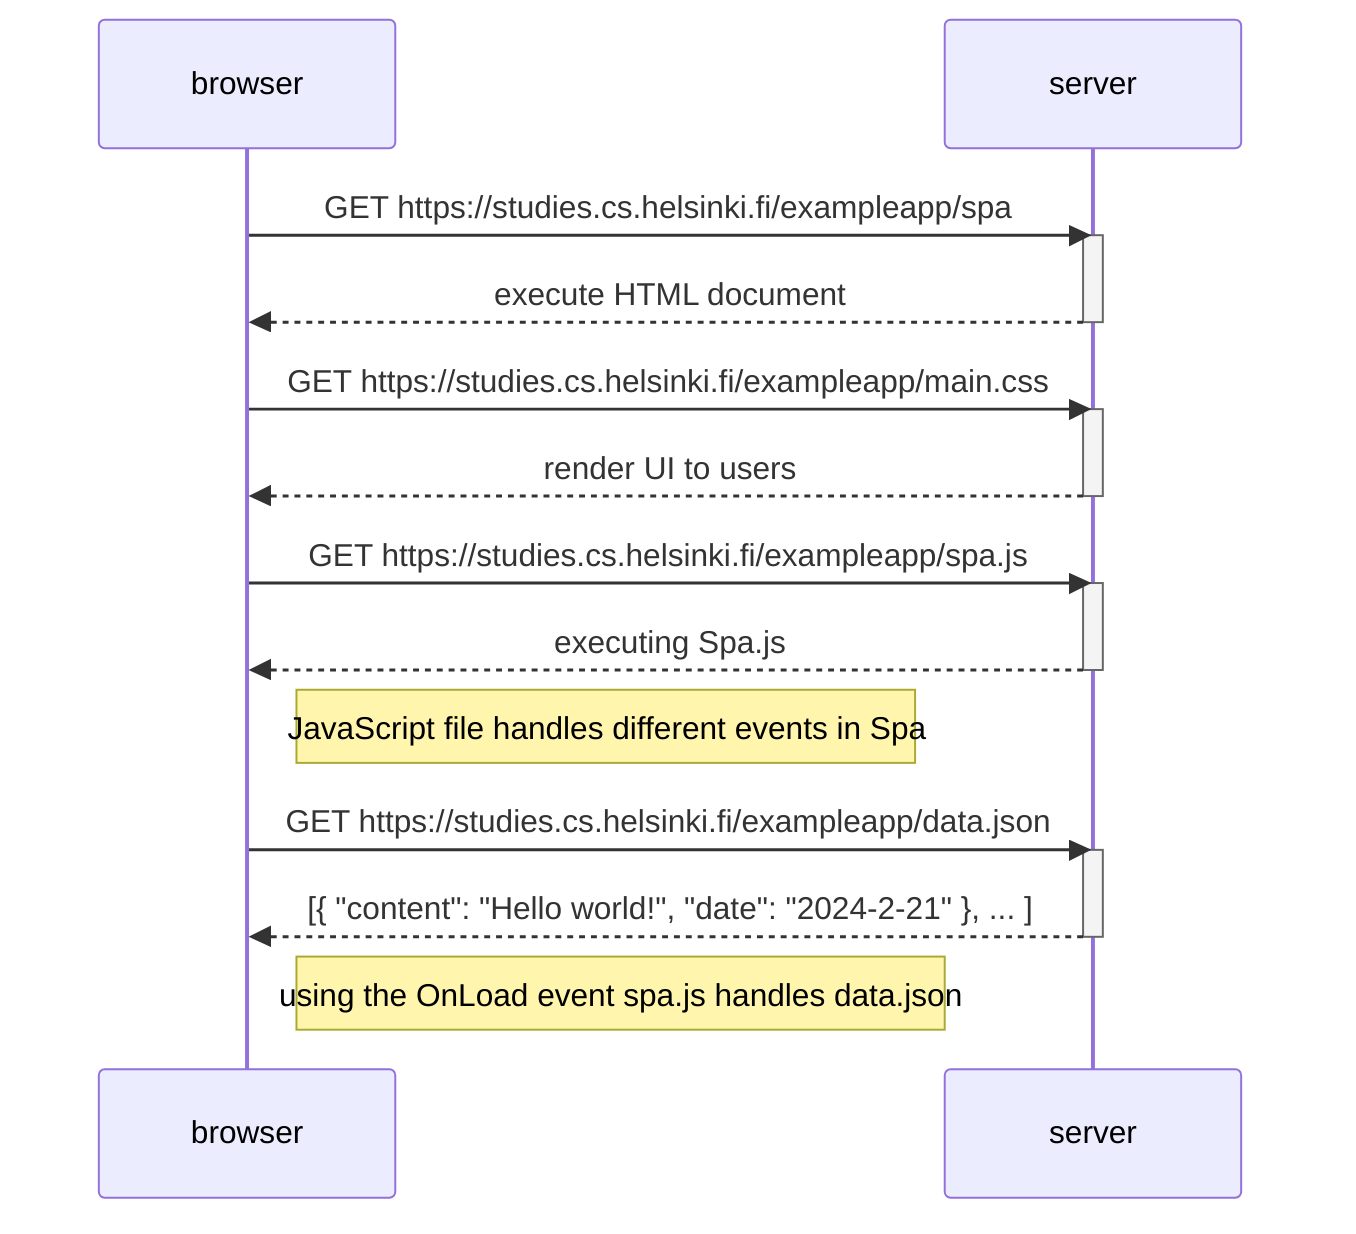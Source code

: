 sequenceDiagram
    participant browser
    participant server

    browser->>server: GET https://studies.cs.helsinki.fi/exampleapp/spa
    activate server
    server-->>browser: execute HTML document
    deactivate server

    browser->>server: GET https://studies.cs.helsinki.fi/exampleapp/main.css
    activate server
    server-->>browser: render UI to users
    deactivate server

    browser->>server: GET https://studies.cs.helsinki.fi/exampleapp/spa.js
    activate server
    server-->>browser: executing Spa.js 
    deactivate server

    Note right of browser: JavaScript file handles different events in Spa

    browser->>server: GET https://studies.cs.helsinki.fi/exampleapp/data.json
    activate server
    server-->>browser: [{ "content": "Hello world!", "date": "2024-2-21" }, ... ]
    deactivate server

    Note right of browser: using the OnLoad event spa.js handles data.json
